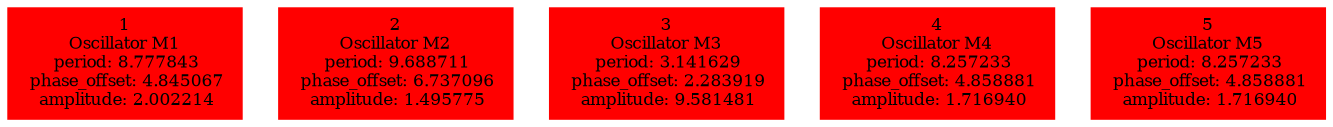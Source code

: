  digraph g{ forcelabels=true;
1 [label=<1<BR />Oscillator M1<BR /> period: 8.777843<BR /> phase_offset: 4.845067<BR /> amplitude: 2.002214>, shape=box,color=red,style=filled,fontsize=8];2 [label=<2<BR />Oscillator M2<BR /> period: 9.688711<BR /> phase_offset: 6.737096<BR /> amplitude: 1.495775>, shape=box,color=red,style=filled,fontsize=8];3 [label=<3<BR />Oscillator M3<BR /> period: 3.141629<BR /> phase_offset: 2.283919<BR /> amplitude: 9.581481>, shape=box,color=red,style=filled,fontsize=8];4 [label=<4<BR />Oscillator M4<BR /> period: 8.257233<BR /> phase_offset: 4.858881<BR /> amplitude: 1.716940>, shape=box,color=red,style=filled,fontsize=8];5 [label=<5<BR />Oscillator M5<BR /> period: 8.257233<BR /> phase_offset: 4.858881<BR /> amplitude: 1.716940>, shape=box,color=red,style=filled,fontsize=8]; }
